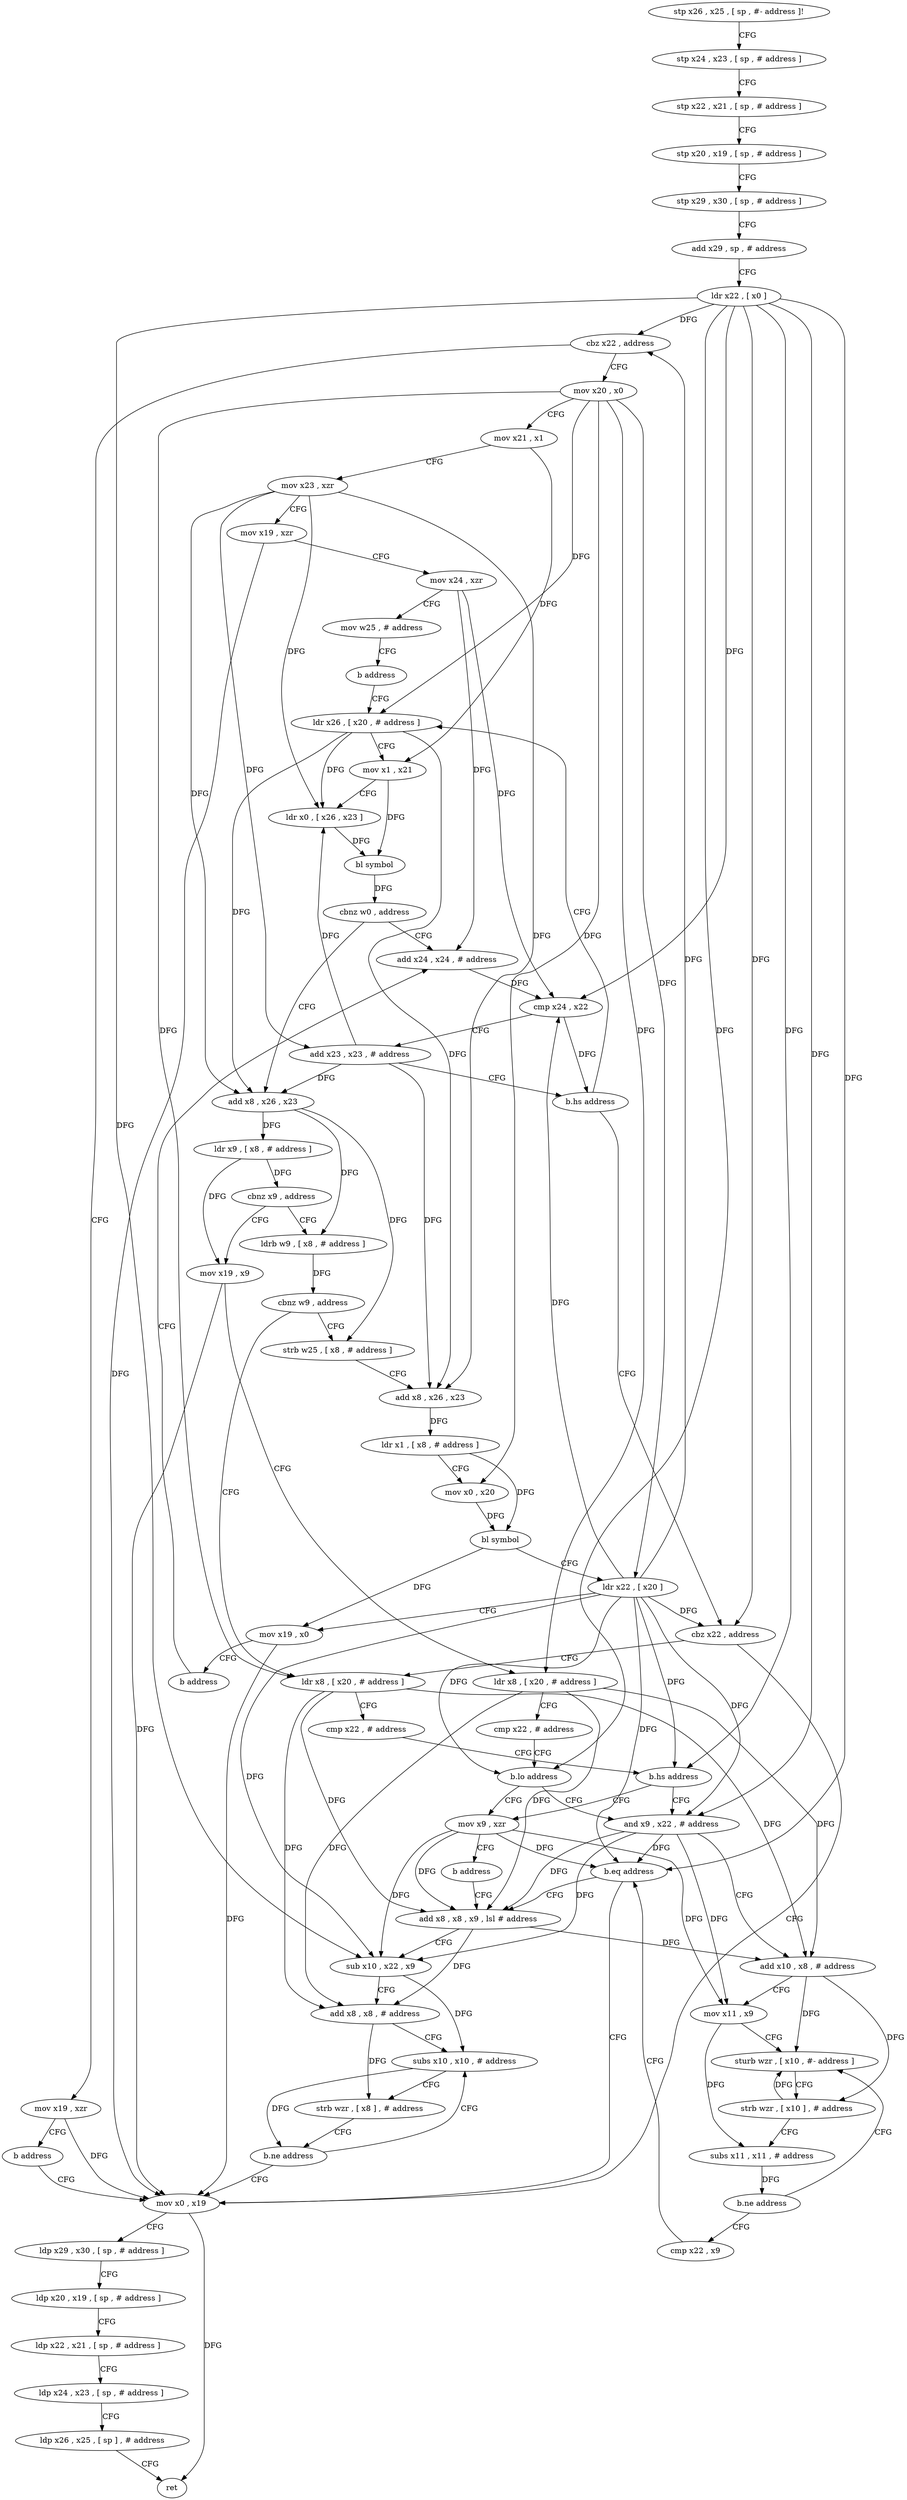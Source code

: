 digraph "func" {
"143936" [label = "stp x26 , x25 , [ sp , #- address ]!" ]
"143940" [label = "stp x24 , x23 , [ sp , # address ]" ]
"143944" [label = "stp x22 , x21 , [ sp , # address ]" ]
"143948" [label = "stp x20 , x19 , [ sp , # address ]" ]
"143952" [label = "stp x29 , x30 , [ sp , # address ]" ]
"143956" [label = "add x29 , sp , # address" ]
"143960" [label = "ldr x22 , [ x0 ]" ]
"143964" [label = "cbz x22 , address" ]
"144084" [label = "mov x19 , xzr" ]
"143968" [label = "mov x20 , x0" ]
"144088" [label = "b address" ]
"144192" [label = "mov x0 , x19" ]
"143972" [label = "mov x21 , x1" ]
"143976" [label = "mov x23 , xzr" ]
"143980" [label = "mov x19 , xzr" ]
"143984" [label = "mov x24 , xzr" ]
"143988" [label = "mov w25 , # address" ]
"143992" [label = "b address" ]
"144012" [label = "ldr x26 , [ x20 , # address ]" ]
"144196" [label = "ldp x29 , x30 , [ sp , # address ]" ]
"144200" [label = "ldp x20 , x19 , [ sp , # address ]" ]
"144204" [label = "ldp x22 , x21 , [ sp , # address ]" ]
"144208" [label = "ldp x24 , x23 , [ sp , # address ]" ]
"144212" [label = "ldp x26 , x25 , [ sp ] , # address" ]
"144216" [label = "ret" ]
"144016" [label = "mov x1 , x21" ]
"144020" [label = "ldr x0 , [ x26 , x23 ]" ]
"144024" [label = "bl symbol" ]
"144028" [label = "cbnz w0 , address" ]
"143996" [label = "add x24 , x24 , # address" ]
"144032" [label = "add x8 , x26 , x23" ]
"144000" [label = "cmp x24 , x22" ]
"144004" [label = "add x23 , x23 , # address" ]
"144008" [label = "b.hs address" ]
"144092" [label = "cbz x22 , address" ]
"144036" [label = "ldr x9 , [ x8 , # address ]" ]
"144040" [label = "cbnz x9 , address" ]
"144116" [label = "mov x19 , x9" ]
"144044" [label = "ldrb w9 , [ x8 , # address ]" ]
"144096" [label = "ldr x8 , [ x20 , # address ]" ]
"144120" [label = "ldr x8 , [ x20 , # address ]" ]
"144124" [label = "cmp x22 , # address" ]
"144128" [label = "b.lo address" ]
"144108" [label = "mov x9 , xzr" ]
"144132" [label = "and x9 , x22 , # address" ]
"144048" [label = "cbnz w9 , address" ]
"144052" [label = "strb w25 , [ x8 , # address ]" ]
"144100" [label = "cmp x22 , # address" ]
"144104" [label = "b.hs address" ]
"144112" [label = "b address" ]
"144168" [label = "add x8 , x8 , x9 , lsl # address" ]
"144136" [label = "add x10 , x8 , # address" ]
"144140" [label = "mov x11 , x9" ]
"144144" [label = "sturb wzr , [ x10 , #- address ]" ]
"144056" [label = "add x8 , x26 , x23" ]
"144060" [label = "ldr x1 , [ x8 , # address ]" ]
"144064" [label = "mov x0 , x20" ]
"144068" [label = "bl symbol" ]
"144072" [label = "ldr x22 , [ x20 ]" ]
"144076" [label = "mov x19 , x0" ]
"144080" [label = "b address" ]
"144172" [label = "sub x10 , x22 , x9" ]
"144176" [label = "add x8 , x8 , # address" ]
"144180" [label = "subs x10 , x10 , # address" ]
"144148" [label = "strb wzr , [ x10 ] , # address" ]
"144152" [label = "subs x11 , x11 , # address" ]
"144156" [label = "b.ne address" ]
"144160" [label = "cmp x22 , x9" ]
"144164" [label = "b.eq address" ]
"144184" [label = "strb wzr , [ x8 ] , # address" ]
"144188" [label = "b.ne address" ]
"143936" -> "143940" [ label = "CFG" ]
"143940" -> "143944" [ label = "CFG" ]
"143944" -> "143948" [ label = "CFG" ]
"143948" -> "143952" [ label = "CFG" ]
"143952" -> "143956" [ label = "CFG" ]
"143956" -> "143960" [ label = "CFG" ]
"143960" -> "143964" [ label = "DFG" ]
"143960" -> "144000" [ label = "DFG" ]
"143960" -> "144092" [ label = "DFG" ]
"143960" -> "144128" [ label = "DFG" ]
"143960" -> "144104" [ label = "DFG" ]
"143960" -> "144132" [ label = "DFG" ]
"143960" -> "144172" [ label = "DFG" ]
"143960" -> "144164" [ label = "DFG" ]
"143964" -> "144084" [ label = "CFG" ]
"143964" -> "143968" [ label = "CFG" ]
"144084" -> "144088" [ label = "CFG" ]
"144084" -> "144192" [ label = "DFG" ]
"143968" -> "143972" [ label = "CFG" ]
"143968" -> "144012" [ label = "DFG" ]
"143968" -> "144120" [ label = "DFG" ]
"143968" -> "144096" [ label = "DFG" ]
"143968" -> "144064" [ label = "DFG" ]
"143968" -> "144072" [ label = "DFG" ]
"144088" -> "144192" [ label = "CFG" ]
"144192" -> "144196" [ label = "CFG" ]
"144192" -> "144216" [ label = "DFG" ]
"143972" -> "143976" [ label = "CFG" ]
"143972" -> "144016" [ label = "DFG" ]
"143976" -> "143980" [ label = "CFG" ]
"143976" -> "144020" [ label = "DFG" ]
"143976" -> "144004" [ label = "DFG" ]
"143976" -> "144032" [ label = "DFG" ]
"143976" -> "144056" [ label = "DFG" ]
"143980" -> "143984" [ label = "CFG" ]
"143980" -> "144192" [ label = "DFG" ]
"143984" -> "143988" [ label = "CFG" ]
"143984" -> "143996" [ label = "DFG" ]
"143984" -> "144000" [ label = "DFG" ]
"143988" -> "143992" [ label = "CFG" ]
"143992" -> "144012" [ label = "CFG" ]
"144012" -> "144016" [ label = "CFG" ]
"144012" -> "144020" [ label = "DFG" ]
"144012" -> "144032" [ label = "DFG" ]
"144012" -> "144056" [ label = "DFG" ]
"144196" -> "144200" [ label = "CFG" ]
"144200" -> "144204" [ label = "CFG" ]
"144204" -> "144208" [ label = "CFG" ]
"144208" -> "144212" [ label = "CFG" ]
"144212" -> "144216" [ label = "CFG" ]
"144016" -> "144020" [ label = "CFG" ]
"144016" -> "144024" [ label = "DFG" ]
"144020" -> "144024" [ label = "DFG" ]
"144024" -> "144028" [ label = "DFG" ]
"144028" -> "143996" [ label = "CFG" ]
"144028" -> "144032" [ label = "CFG" ]
"143996" -> "144000" [ label = "DFG" ]
"144032" -> "144036" [ label = "DFG" ]
"144032" -> "144044" [ label = "DFG" ]
"144032" -> "144052" [ label = "DFG" ]
"144000" -> "144004" [ label = "CFG" ]
"144000" -> "144008" [ label = "DFG" ]
"144004" -> "144008" [ label = "CFG" ]
"144004" -> "144020" [ label = "DFG" ]
"144004" -> "144032" [ label = "DFG" ]
"144004" -> "144056" [ label = "DFG" ]
"144008" -> "144092" [ label = "CFG" ]
"144008" -> "144012" [ label = "CFG" ]
"144092" -> "144192" [ label = "CFG" ]
"144092" -> "144096" [ label = "CFG" ]
"144036" -> "144040" [ label = "DFG" ]
"144036" -> "144116" [ label = "DFG" ]
"144040" -> "144116" [ label = "CFG" ]
"144040" -> "144044" [ label = "CFG" ]
"144116" -> "144120" [ label = "CFG" ]
"144116" -> "144192" [ label = "DFG" ]
"144044" -> "144048" [ label = "DFG" ]
"144096" -> "144100" [ label = "CFG" ]
"144096" -> "144136" [ label = "DFG" ]
"144096" -> "144168" [ label = "DFG" ]
"144096" -> "144176" [ label = "DFG" ]
"144120" -> "144124" [ label = "CFG" ]
"144120" -> "144136" [ label = "DFG" ]
"144120" -> "144168" [ label = "DFG" ]
"144120" -> "144176" [ label = "DFG" ]
"144124" -> "144128" [ label = "CFG" ]
"144128" -> "144108" [ label = "CFG" ]
"144128" -> "144132" [ label = "CFG" ]
"144108" -> "144112" [ label = "CFG" ]
"144108" -> "144140" [ label = "DFG" ]
"144108" -> "144168" [ label = "DFG" ]
"144108" -> "144172" [ label = "DFG" ]
"144108" -> "144164" [ label = "DFG" ]
"144132" -> "144136" [ label = "CFG" ]
"144132" -> "144140" [ label = "DFG" ]
"144132" -> "144168" [ label = "DFG" ]
"144132" -> "144172" [ label = "DFG" ]
"144132" -> "144164" [ label = "DFG" ]
"144048" -> "144096" [ label = "CFG" ]
"144048" -> "144052" [ label = "CFG" ]
"144052" -> "144056" [ label = "CFG" ]
"144100" -> "144104" [ label = "CFG" ]
"144104" -> "144132" [ label = "CFG" ]
"144104" -> "144108" [ label = "CFG" ]
"144112" -> "144168" [ label = "CFG" ]
"144168" -> "144172" [ label = "CFG" ]
"144168" -> "144136" [ label = "DFG" ]
"144168" -> "144176" [ label = "DFG" ]
"144136" -> "144140" [ label = "CFG" ]
"144136" -> "144144" [ label = "DFG" ]
"144136" -> "144148" [ label = "DFG" ]
"144140" -> "144144" [ label = "CFG" ]
"144140" -> "144152" [ label = "DFG" ]
"144144" -> "144148" [ label = "CFG" ]
"144056" -> "144060" [ label = "DFG" ]
"144060" -> "144064" [ label = "CFG" ]
"144060" -> "144068" [ label = "DFG" ]
"144064" -> "144068" [ label = "DFG" ]
"144068" -> "144072" [ label = "CFG" ]
"144068" -> "144076" [ label = "DFG" ]
"144072" -> "144076" [ label = "CFG" ]
"144072" -> "143964" [ label = "DFG" ]
"144072" -> "144000" [ label = "DFG" ]
"144072" -> "144092" [ label = "DFG" ]
"144072" -> "144128" [ label = "DFG" ]
"144072" -> "144104" [ label = "DFG" ]
"144072" -> "144132" [ label = "DFG" ]
"144072" -> "144172" [ label = "DFG" ]
"144072" -> "144164" [ label = "DFG" ]
"144076" -> "144080" [ label = "CFG" ]
"144076" -> "144192" [ label = "DFG" ]
"144080" -> "143996" [ label = "CFG" ]
"144172" -> "144176" [ label = "CFG" ]
"144172" -> "144180" [ label = "DFG" ]
"144176" -> "144180" [ label = "CFG" ]
"144176" -> "144184" [ label = "DFG" ]
"144180" -> "144184" [ label = "CFG" ]
"144180" -> "144188" [ label = "DFG" ]
"144148" -> "144152" [ label = "CFG" ]
"144148" -> "144144" [ label = "DFG" ]
"144152" -> "144156" [ label = "DFG" ]
"144156" -> "144144" [ label = "CFG" ]
"144156" -> "144160" [ label = "CFG" ]
"144160" -> "144164" [ label = "CFG" ]
"144164" -> "144192" [ label = "CFG" ]
"144164" -> "144168" [ label = "CFG" ]
"144184" -> "144188" [ label = "CFG" ]
"144188" -> "144180" [ label = "CFG" ]
"144188" -> "144192" [ label = "CFG" ]
}
